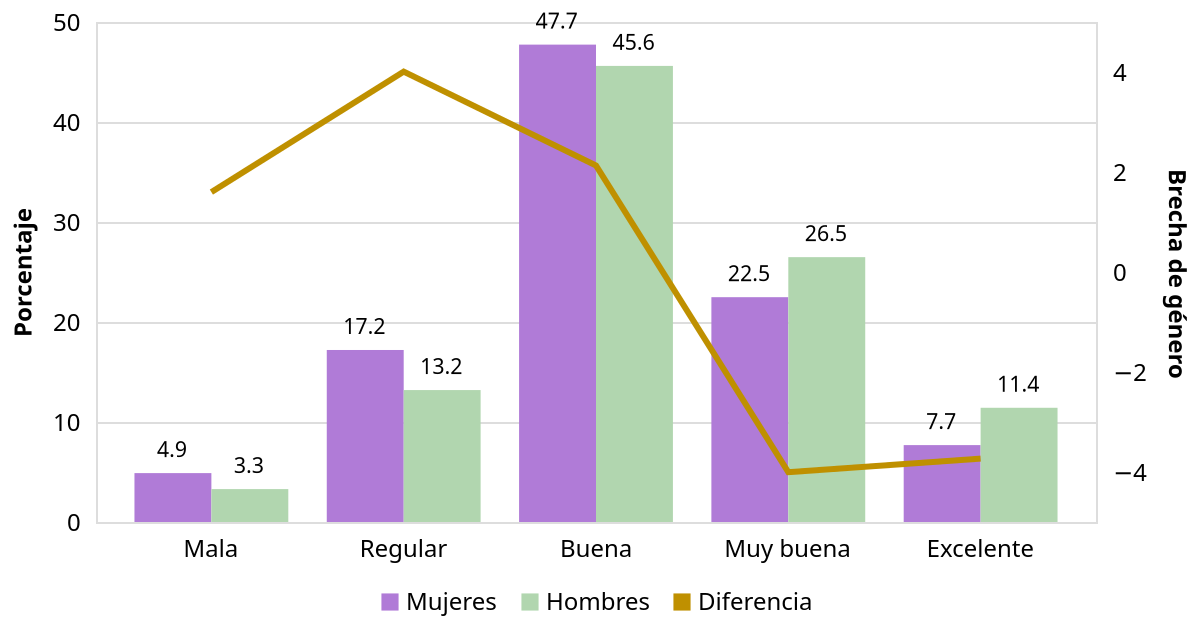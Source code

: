 {
  "config": {
    "view": {"continuousWidth": 300, "continuousHeight": 300},
    "legend": {"layout": {"expr": "{\"bottom\": {\"anchor\": \"middle\"}}"}},
    "locale": {
      "number": {
        "decimal": ",",
        "thousands": ".",
        "grouping": [3],
        "currency": ["", " €"]
      }
    }
  },
  "layer": [
    {
      "mark": {"type": "bar"},
      "encoding": {
        "color": {
          "field": "Sexo",
          "legend": {
            "labelFontSize": 12,
            "labelLimit": 0,
            "labelOffset": 2,
            "offset": 15,
            "orient": "bottom",
            "symbolSize": 50
          },
          "scale": {"range": ["#B07BD7", "#B1D6AF", "#BF9000"]},
          "sort": null,
          "title": null,
          "type": "nominal"
        },
        "xOffset": {"field": "Sexo", "sort": null, "type": "nominal"},
        "y": {
          "axis": {
            "domain": false,
            "labelAngle": 0,
            "labelExpr": "split(datum.label, '\\n')",
            "labelFontSize": 12,
            "labelLimit": 0,
            "labelPadding": 8,
            "ticks": false,
            "titleFontSize": 12,
            "titlePadding": 8
          },
          "field": "value",
          "title": "Porcentaje",
          "type": "quantitative"
        }
      },
      "transform": [{"filter": "datum.Sexo != 'Diferencia'"}]
    },
    {
      "mark": {"type": "line", "strokeWidth": 3},
      "encoding": {
        "color": {
          "field": "Sexo",
          "legend": {
            "labelFontSize": 12,
            "labelLimit": 0,
            "labelOffset": 2,
            "offset": 15,
            "orient": "bottom",
            "symbolSize": 50
          },
          "scale": {"range": ["#B07BD7", "#B1D6AF", "#BF9000"]},
          "sort": null,
          "title": null,
          "type": "nominal"
        },
        "y": {
          "axis": {
            "domain": false,
            "labelExpr": "split(datum.label, '\\n')",
            "labelFontSize": 12,
            "labelLimit": 0,
            "labelPadding": 8,
            "ticks": false,
            "titleFontSize": 12,
            "titlePadding": 8
          },
          "field": "value",
          "title": "Brecha de género",
          "type": "quantitative"
        }
      },
      "transform": [{"filter": "datum.Sexo == 'Diferencia'"}]
    },
    {
      "mark": {"type": "text", "dy": -11, "fontSize": 10.666666666666666},
      "encoding": {
        "text": {"field": "value", "format": ".1f", "type": "quantitative"},
        "xOffset": {"field": "Sexo", "sort": null, "type": "nominal"},
        "y": {
          "axis": null,
          "field": "value",
          "title": null,
          "type": "quantitative"
        }
      },
      "transform": [{"filter": "datum.Sexo != 'Diferencia'"}]
    }
  ],
  "data": {"name": "data-d9816b078d38723c826db8427f81174e"},
  "encoding": {
    "x": {
      "axis": {
        "domain": false,
        "labelAngle": 0,
        "labelExpr": "split(datum.label, '\\n')",
        "labelFontSize": 12,
        "labelLimit": 0,
        "labelPadding": 8,
        "ticks": false,
        "titleFontSize": 12,
        "titlePadding": 8
      },
      "field": "Categoría",
      "sort": null,
      "title": null,
      "type": "nominal"
    }
  },
  "height": 250,
  "resolve": {"scale": {"y": "independent"}},
  "width": 500,
  "$schema": "https://vega.github.io/schema/vega-lite/v5.17.0.json",
  "datasets": {
    "data-d9816b078d38723c826db8427f81174e": [
      {"Categoría": "Mala", "Sexo": "Mujeres", "value": 4.888938288354638},
      {"Categoría": "Regular", "Sexo": "Mujeres", "value": 17.20105746322346},
      {"Categoría": "Buena", "Sexo": "Mujeres", "value": 47.73831733721285},
      {"Categoría": "Muy buena", "Sexo": "Mujeres", "value": 22.48178472726535},
      {"Categoría": "Excelente", "Sexo": "Mujeres", "value": 7.689902183943703},
      {"Categoría": "Mala", "Sexo": "Hombres", "value": 3.290678903385191},
      {"Categoría": "Regular", "Sexo": "Hombres", "value": 13.19356745004503},
      {"Categoría": "Buena", "Sexo": "Hombres", "value": 45.60874073590572},
      {"Categoría": "Muy buena", "Sexo": "Hombres", "value": 26.48511010933306},
      {"Categoría": "Excelente", "Sexo": "Hombres", "value": 11.421902801331},
      {"Categoría": "Mala", "Sexo": "Diferencia", "value": 1.598259384969446},
      {
        "Categoría": "Regular",
        "Sexo": "Diferencia",
        "value": 4.007490013178437
      },
      {"Categoría": "Buena", "Sexo": "Diferencia", "value": 2.129576601307129},
      {
        "Categoría": "Muy buena",
        "Sexo": "Diferencia",
        "value": -4.003325382067715
      },
      {
        "Categoría": "Excelente",
        "Sexo": "Diferencia",
        "value": -3.732000617387293
      }
    ]
  }
}